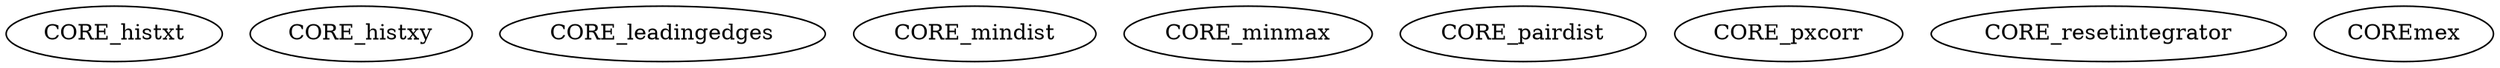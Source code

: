 /* Created by mdot for Matlab */
digraph m2html {

  CORE_histxt [URL="CORE_histxt.html"];
  CORE_histxy [URL="CORE_histxy.html"];
  CORE_leadingedges [URL="CORE_leadingedges.html"];
  CORE_mindist [URL="CORE_mindist.html"];
  CORE_minmax [URL="CORE_minmax.html"];
  CORE_pairdist [URL="CORE_pairdist.html"];
  CORE_pxcorr [URL="CORE_pxcorr.html"];
  CORE_resetintegrator [URL="CORE_resetintegrator.html"];
  COREmex [URL="COREmex.html"];
}